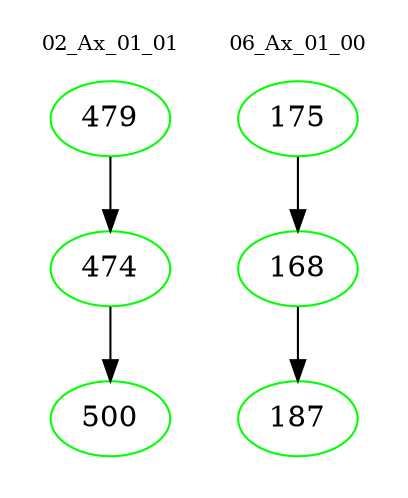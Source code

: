 digraph{
subgraph cluster_0 {
color = white
label = "02_Ax_01_01";
fontsize=10;
T0_479 [label="479", color="green"]
T0_479 -> T0_474 [color="black"]
T0_474 [label="474", color="green"]
T0_474 -> T0_500 [color="black"]
T0_500 [label="500", color="green"]
}
subgraph cluster_1 {
color = white
label = "06_Ax_01_00";
fontsize=10;
T1_175 [label="175", color="green"]
T1_175 -> T1_168 [color="black"]
T1_168 [label="168", color="green"]
T1_168 -> T1_187 [color="black"]
T1_187 [label="187", color="green"]
}
}
